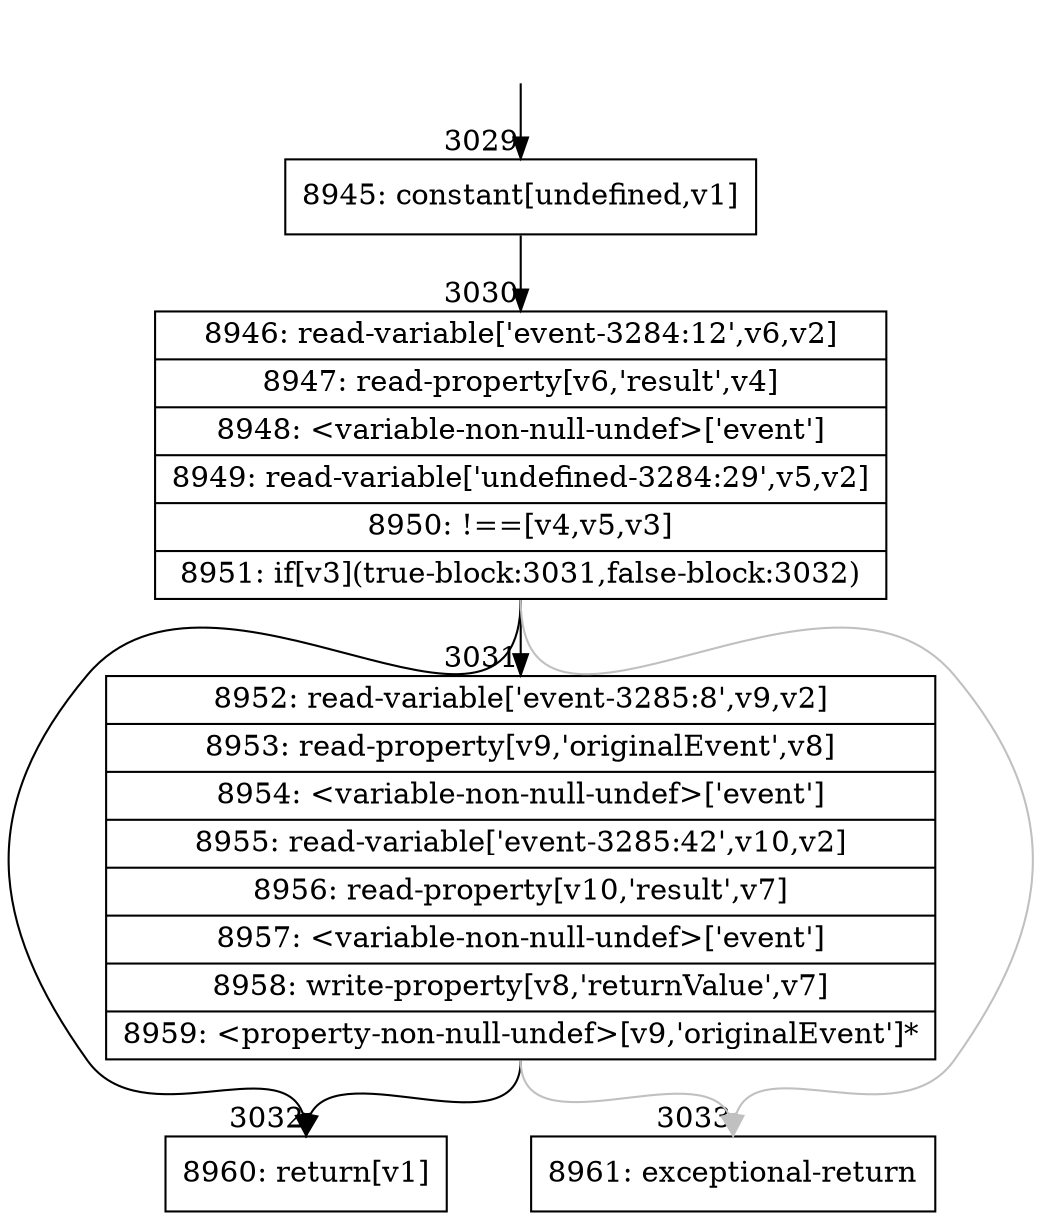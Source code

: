 digraph {
rankdir="TD"
BB_entry183[shape=none,label=""];
BB_entry183 -> BB3029 [tailport=s, headport=n, headlabel="    3029"]
BB3029 [shape=record label="{8945: constant[undefined,v1]}" ] 
BB3029 -> BB3030 [tailport=s, headport=n, headlabel="      3030"]
BB3030 [shape=record label="{8946: read-variable['event-3284:12',v6,v2]|8947: read-property[v6,'result',v4]|8948: \<variable-non-null-undef\>['event']|8949: read-variable['undefined-3284:29',v5,v2]|8950: !==[v4,v5,v3]|8951: if[v3](true-block:3031,false-block:3032)}" ] 
BB3030 -> BB3031 [tailport=s, headport=n, headlabel="      3031"]
BB3030 -> BB3032 [tailport=s, headport=n, headlabel="      3032"]
BB3030 -> BB3033 [tailport=s, headport=n, color=gray, headlabel="      3033"]
BB3031 [shape=record label="{8952: read-variable['event-3285:8',v9,v2]|8953: read-property[v9,'originalEvent',v8]|8954: \<variable-non-null-undef\>['event']|8955: read-variable['event-3285:42',v10,v2]|8956: read-property[v10,'result',v7]|8957: \<variable-non-null-undef\>['event']|8958: write-property[v8,'returnValue',v7]|8959: \<property-non-null-undef\>[v9,'originalEvent']*}" ] 
BB3031 -> BB3032 [tailport=s, headport=n]
BB3031 -> BB3033 [tailport=s, headport=n, color=gray]
BB3032 [shape=record label="{8960: return[v1]}" ] 
BB3033 [shape=record label="{8961: exceptional-return}" ] 
}
